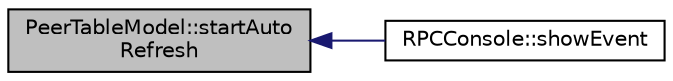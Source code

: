 digraph "PeerTableModel::startAutoRefresh"
{
  edge [fontname="Helvetica",fontsize="10",labelfontname="Helvetica",labelfontsize="10"];
  node [fontname="Helvetica",fontsize="10",shape=record];
  rankdir="LR";
  Node53 [label="PeerTableModel::startAuto\lRefresh",height=0.2,width=0.4,color="black", fillcolor="grey75", style="filled", fontcolor="black"];
  Node53 -> Node54 [dir="back",color="midnightblue",fontsize="10",style="solid",fontname="Helvetica"];
  Node54 [label="RPCConsole::showEvent",height=0.2,width=0.4,color="black", fillcolor="white", style="filled",URL="$d7/de8/class_r_p_c_console.html#aefc07d23b2d30b9cb51edcdd9b0776a3"];
}
